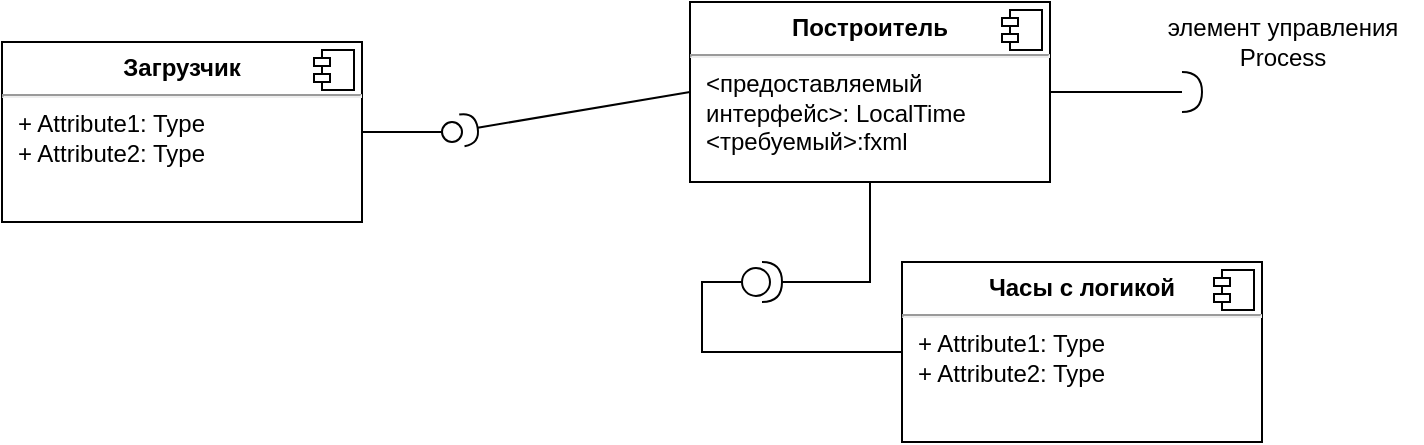 <mxfile version="22.1.3" type="device" pages="4">
  <diagram id="v9AMALxxlqKH1lIf8LhL" name="Д компонентов">
    <mxGraphModel dx="1593" dy="549" grid="1" gridSize="10" guides="1" tooltips="1" connect="1" arrows="1" fold="1" page="1" pageScale="1" pageWidth="827" pageHeight="1169" math="0" shadow="0">
      <root>
        <mxCell id="0" />
        <mxCell id="1" parent="0" />
        <mxCell id="SFJNCCk8OToBk8lXdypf-1" value="&lt;p style=&quot;margin:0px;margin-top:6px;text-align:center;&quot;&gt;&lt;b&gt;Загрузчик&lt;/b&gt;&lt;/p&gt;&lt;hr&gt;&lt;p style=&quot;margin:0px;margin-left:8px;&quot;&gt;+ Attribute1: Type&lt;br&gt;+ Attribute2: Type&lt;/p&gt;" style="align=left;overflow=fill;html=1;dropTarget=0;whiteSpace=wrap;" parent="1" vertex="1">
          <mxGeometry x="-110" y="90" width="180" height="90" as="geometry" />
        </mxCell>
        <mxCell id="SFJNCCk8OToBk8lXdypf-2" value="" style="shape=component;jettyWidth=8;jettyHeight=4;" parent="SFJNCCk8OToBk8lXdypf-1" vertex="1">
          <mxGeometry x="1" width="20" height="20" relative="1" as="geometry">
            <mxPoint x="-24" y="4" as="offset" />
          </mxGeometry>
        </mxCell>
        <mxCell id="SFJNCCk8OToBk8lXdypf-14" style="edgeStyle=orthogonalEdgeStyle;rounded=0;orthogonalLoop=1;jettySize=auto;html=1;exitX=1;exitY=0.5;exitDx=0;exitDy=0;endArrow=none;endFill=0;" parent="1" source="SFJNCCk8OToBk8lXdypf-3" edge="1">
          <mxGeometry relative="1" as="geometry">
            <mxPoint x="480" y="115" as="targetPoint" />
          </mxGeometry>
        </mxCell>
        <mxCell id="SFJNCCk8OToBk8lXdypf-3" value="&lt;p style=&quot;margin:0px;margin-top:6px;text-align:center;&quot;&gt;&lt;b&gt;Построитель&lt;/b&gt;&lt;/p&gt;&lt;hr&gt;&lt;p style=&quot;margin:0px;margin-left:8px;&quot;&gt;&amp;lt;предоставляемый интерфейс&amp;gt;: LocalTime&lt;br&gt;&amp;lt;требуемый&amp;gt;:fxml&lt;/p&gt;" style="align=left;overflow=fill;html=1;dropTarget=0;whiteSpace=wrap;" parent="1" vertex="1">
          <mxGeometry x="234" y="70" width="180" height="90" as="geometry" />
        </mxCell>
        <mxCell id="SFJNCCk8OToBk8lXdypf-4" value="" style="shape=component;jettyWidth=8;jettyHeight=4;" parent="SFJNCCk8OToBk8lXdypf-3" vertex="1">
          <mxGeometry x="1" width="20" height="20" relative="1" as="geometry">
            <mxPoint x="-24" y="4" as="offset" />
          </mxGeometry>
        </mxCell>
        <mxCell id="SFJNCCk8OToBk8lXdypf-7" value="&lt;p style=&quot;margin:0px;margin-top:6px;text-align:center;&quot;&gt;&lt;b&gt;Часы с логикой&lt;/b&gt;&lt;/p&gt;&lt;hr&gt;&lt;p style=&quot;margin:0px;margin-left:8px;&quot;&gt;+ Attribute1: Type&lt;br&gt;+ Attribute2: Type&lt;/p&gt;" style="align=left;overflow=fill;html=1;dropTarget=0;whiteSpace=wrap;" parent="1" vertex="1">
          <mxGeometry x="340" y="200" width="180" height="90" as="geometry" />
        </mxCell>
        <mxCell id="SFJNCCk8OToBk8lXdypf-8" value="" style="shape=component;jettyWidth=8;jettyHeight=4;" parent="SFJNCCk8OToBk8lXdypf-7" vertex="1">
          <mxGeometry x="1" width="20" height="20" relative="1" as="geometry">
            <mxPoint x="-24" y="4" as="offset" />
          </mxGeometry>
        </mxCell>
        <mxCell id="SFJNCCk8OToBk8lXdypf-11" style="edgeStyle=orthogonalEdgeStyle;rounded=0;orthogonalLoop=1;jettySize=auto;html=1;exitX=0;exitY=0.5;exitDx=0;exitDy=0;exitPerimeter=0;endArrow=none;endFill=0;" parent="1" source="SFJNCCk8OToBk8lXdypf-9" target="SFJNCCk8OToBk8lXdypf-7" edge="1">
          <mxGeometry relative="1" as="geometry">
            <mxPoint x="180" y="190" as="targetPoint" />
            <Array as="points">
              <mxPoint x="240" y="210" />
              <mxPoint x="240" y="245" />
            </Array>
          </mxGeometry>
        </mxCell>
        <mxCell id="SFJNCCk8OToBk8lXdypf-12" style="edgeStyle=orthogonalEdgeStyle;rounded=0;orthogonalLoop=1;jettySize=auto;html=1;exitX=1;exitY=0.5;exitDx=0;exitDy=0;exitPerimeter=0;entryX=0.5;entryY=1;entryDx=0;entryDy=0;endArrow=none;endFill=0;" parent="1" source="SFJNCCk8OToBk8lXdypf-9" target="SFJNCCk8OToBk8lXdypf-3" edge="1">
          <mxGeometry relative="1" as="geometry">
            <Array as="points">
              <mxPoint x="280" y="210" />
              <mxPoint x="324" y="210" />
            </Array>
          </mxGeometry>
        </mxCell>
        <mxCell id="SFJNCCk8OToBk8lXdypf-9" value="" style="shape=providedRequiredInterface;html=1;verticalLabelPosition=bottom;sketch=0;" parent="1" vertex="1">
          <mxGeometry x="260" y="200" width="20" height="20" as="geometry" />
        </mxCell>
        <mxCell id="SFJNCCk8OToBk8lXdypf-10" value="" style="shape=requiredInterface;html=1;verticalLabelPosition=bottom;sketch=0;" parent="1" vertex="1">
          <mxGeometry x="480" y="105" width="10" height="20" as="geometry" />
        </mxCell>
        <mxCell id="SFJNCCk8OToBk8lXdypf-15" value="элемент управления &lt;br&gt;Process" style="text;html=1;align=center;verticalAlign=middle;resizable=0;points=[];autosize=1;strokeColor=none;fillColor=none;" parent="1" vertex="1">
          <mxGeometry x="460" y="70" width="140" height="40" as="geometry" />
        </mxCell>
        <mxCell id="SFJNCCk8OToBk8lXdypf-16" value="" style="rounded=0;orthogonalLoop=1;jettySize=auto;html=1;endArrow=none;endFill=0;sketch=0;sourcePerimeterSpacing=0;targetPerimeterSpacing=0;exitX=1;exitY=0.5;exitDx=0;exitDy=0;" parent="1" source="SFJNCCk8OToBk8lXdypf-1" target="SFJNCCk8OToBk8lXdypf-18" edge="1">
          <mxGeometry relative="1" as="geometry">
            <mxPoint x="70" y="185" as="sourcePoint" />
          </mxGeometry>
        </mxCell>
        <mxCell id="SFJNCCk8OToBk8lXdypf-17" value="" style="rounded=0;orthogonalLoop=1;jettySize=auto;html=1;endArrow=halfCircle;endFill=0;endSize=6;strokeWidth=1;sketch=0;exitX=0;exitY=0.5;exitDx=0;exitDy=0;" parent="1" source="SFJNCCk8OToBk8lXdypf-3" target="SFJNCCk8OToBk8lXdypf-18" edge="1">
          <mxGeometry relative="1" as="geometry">
            <mxPoint x="110" y="185" as="sourcePoint" />
            <mxPoint x="120" y="140" as="targetPoint" />
          </mxGeometry>
        </mxCell>
        <mxCell id="SFJNCCk8OToBk8lXdypf-18" value="" style="ellipse;whiteSpace=wrap;html=1;align=center;aspect=fixed;resizable=0;points=[];outlineConnect=0;sketch=0;" parent="1" vertex="1">
          <mxGeometry x="110" y="130" width="10" height="10" as="geometry" />
        </mxCell>
      </root>
    </mxGraphModel>
  </diagram>
  <diagram id="tbYoIxvm8K5A4yucYQRj" name="Д классов">
    <mxGraphModel dx="2194" dy="2149" grid="1" gridSize="10" guides="1" tooltips="1" connect="1" arrows="1" fold="1" page="1" pageScale="1" pageWidth="827" pageHeight="1169" math="0" shadow="0">
      <root>
        <mxCell id="0" />
        <mxCell id="1" parent="0" />
        <mxCell id="1KnPR-oTl1ZoPhUx6Ieb-1" value="Indicator" style="swimlane;fontStyle=1;align=center;verticalAlign=top;childLayout=stackLayout;horizontal=1;startSize=26;horizontalStack=0;resizeParent=1;resizeParentMax=0;resizeLast=0;collapsible=1;marginBottom=0;whiteSpace=wrap;html=1;" parent="1" vertex="1">
          <mxGeometry x="100" y="134" width="209.23" height="162" as="geometry" />
        </mxCell>
        <mxCell id="1KnPR-oTl1ZoPhUx6Ieb-2" value="- timenow: timeNow" style="text;strokeColor=none;fillColor=none;align=left;verticalAlign=top;spacingLeft=4;spacingRight=4;overflow=hidden;rotatable=0;points=[[0,0.5],[1,0.5]];portConstraint=eastwest;whiteSpace=wrap;html=1;" parent="1KnPR-oTl1ZoPhUx6Ieb-1" vertex="1">
          <mxGeometry y="26" width="209.23" height="24" as="geometry" />
        </mxCell>
        <mxCell id="1KnPR-oTl1ZoPhUx6Ieb-6" value="- starttime: long" style="text;strokeColor=none;fillColor=none;align=left;verticalAlign=top;spacingLeft=4;spacingRight=4;overflow=hidden;rotatable=0;points=[[0,0.5],[1,0.5]];portConstraint=eastwest;whiteSpace=wrap;html=1;" parent="1KnPR-oTl1ZoPhUx6Ieb-1" vertex="1">
          <mxGeometry y="50" width="209.23" height="26" as="geometry" />
        </mxCell>
        <mxCell id="1KnPR-oTl1ZoPhUx6Ieb-5" value="+ endtime: long" style="text;strokeColor=none;fillColor=none;align=left;verticalAlign=top;spacingLeft=4;spacingRight=4;overflow=hidden;rotatable=0;points=[[0,0.5],[1,0.5]];portConstraint=eastwest;whiteSpace=wrap;html=1;" parent="1KnPR-oTl1ZoPhUx6Ieb-1" vertex="1">
          <mxGeometry y="76" width="209.23" height="26" as="geometry" />
        </mxCell>
        <mxCell id="1KnPR-oTl1ZoPhUx6Ieb-7" value="# title: String" style="text;strokeColor=none;fillColor=none;align=left;verticalAlign=top;spacingLeft=4;spacingRight=4;overflow=hidden;rotatable=0;points=[[0,0.5],[1,0.5]];portConstraint=eastwest;whiteSpace=wrap;html=1;" parent="1KnPR-oTl1ZoPhUx6Ieb-1" vertex="1">
          <mxGeometry y="102" width="209.23" height="26" as="geometry" />
        </mxCell>
        <mxCell id="1KnPR-oTl1ZoPhUx6Ieb-3" value="" style="line;strokeWidth=1;fillColor=none;align=left;verticalAlign=middle;spacingTop=-1;spacingLeft=3;spacingRight=3;rotatable=0;labelPosition=right;points=[];portConstraint=eastwest;strokeColor=inherit;" parent="1KnPR-oTl1ZoPhUx6Ieb-1" vertex="1">
          <mxGeometry y="128" width="209.23" height="8" as="geometry" />
        </mxCell>
        <mxCell id="1KnPR-oTl1ZoPhUx6Ieb-4" value="+ drawPicture(long): Image" style="text;strokeColor=none;fillColor=none;align=left;verticalAlign=top;spacingLeft=4;spacingRight=4;overflow=hidden;rotatable=0;points=[[0,0.5],[1,0.5]];portConstraint=eastwest;whiteSpace=wrap;html=1;" parent="1KnPR-oTl1ZoPhUx6Ieb-1" vertex="1">
          <mxGeometry y="136" width="209.23" height="26" as="geometry" />
        </mxCell>
        <mxCell id="1KnPR-oTl1ZoPhUx6Ieb-9" value="IIndicator" style="html=1;whiteSpace=wrap;" parent="1" vertex="1">
          <mxGeometry x="390" y="6" width="110" height="50" as="geometry" />
        </mxCell>
        <mxCell id="1KnPR-oTl1ZoPhUx6Ieb-12" value="TimeNow" style="swimlane;fontStyle=0;childLayout=stackLayout;horizontal=1;startSize=26;fillColor=none;horizontalStack=0;resizeParent=1;resizeParentMax=0;resizeLast=0;collapsible=1;marginBottom=0;whiteSpace=wrap;html=1;" parent="1" vertex="1">
          <mxGeometry x="470" y="230" width="140" height="104" as="geometry" />
        </mxCell>
        <mxCell id="1KnPR-oTl1ZoPhUx6Ieb-13" value="+ field: type" style="text;strokeColor=none;fillColor=none;align=left;verticalAlign=top;spacingLeft=4;spacingRight=4;overflow=hidden;rotatable=0;points=[[0,0.5],[1,0.5]];portConstraint=eastwest;whiteSpace=wrap;html=1;" parent="1KnPR-oTl1ZoPhUx6Ieb-12" vertex="1">
          <mxGeometry y="26" width="140" height="26" as="geometry" />
        </mxCell>
        <mxCell id="1KnPR-oTl1ZoPhUx6Ieb-14" value="+ field: type" style="text;strokeColor=none;fillColor=none;align=left;verticalAlign=top;spacingLeft=4;spacingRight=4;overflow=hidden;rotatable=0;points=[[0,0.5],[1,0.5]];portConstraint=eastwest;whiteSpace=wrap;html=1;" parent="1KnPR-oTl1ZoPhUx6Ieb-12" vertex="1">
          <mxGeometry y="52" width="140" height="26" as="geometry" />
        </mxCell>
        <mxCell id="1KnPR-oTl1ZoPhUx6Ieb-15" value="+ field: type" style="text;strokeColor=none;fillColor=none;align=left;verticalAlign=top;spacingLeft=4;spacingRight=4;overflow=hidden;rotatable=0;points=[[0,0.5],[1,0.5]];portConstraint=eastwest;whiteSpace=wrap;html=1;" parent="1KnPR-oTl1ZoPhUx6Ieb-12" vertex="1">
          <mxGeometry y="78" width="140" height="26" as="geometry" />
        </mxCell>
        <mxCell id="1KnPR-oTl1ZoPhUx6Ieb-16" style="edgeStyle=orthogonalEdgeStyle;rounded=0;orthogonalLoop=1;jettySize=auto;html=1;entryX=0.5;entryY=1;entryDx=0;entryDy=0;endArrow=block;endFill=0;" parent="1" source="1KnPR-oTl1ZoPhUx6Ieb-6" target="1KnPR-oTl1ZoPhUx6Ieb-9" edge="1">
          <mxGeometry relative="1" as="geometry" />
        </mxCell>
        <mxCell id="1KnPR-oTl1ZoPhUx6Ieb-17" value="" style="endArrow=block;dashed=1;endFill=0;endSize=12;html=1;rounded=0;exitX=0.5;exitY=0;exitDx=0;exitDy=0;edgeStyle=orthogonalEdgeStyle;entryX=0.5;entryY=1;entryDx=0;entryDy=0;" parent="1" source="1KnPR-oTl1ZoPhUx6Ieb-1" target="1KnPR-oTl1ZoPhUx6Ieb-19" edge="1">
          <mxGeometry width="160" relative="1" as="geometry">
            <mxPoint x="320" y="180" as="sourcePoint" />
            <mxPoint x="245" y="60" as="targetPoint" />
            <Array as="points">
              <mxPoint x="205" y="92" />
              <mxPoint x="245" y="92" />
            </Array>
          </mxGeometry>
        </mxCell>
        <mxCell id="1KnPR-oTl1ZoPhUx6Ieb-19" value="&amp;laquo;interface&amp;raquo;&lt;br&gt;&lt;b&gt;Name&lt;/b&gt;" style="html=1;whiteSpace=wrap;" parent="1" vertex="1">
          <mxGeometry x="190" y="-30" width="110" height="50" as="geometry" />
        </mxCell>
        <mxCell id="1KnPR-oTl1ZoPhUx6Ieb-21" value="1" style="endArrow=open;html=1;endSize=12;startArrow=diamondThin;startSize=14;startFill=0;edgeStyle=orthogonalEdgeStyle;align=left;verticalAlign=bottom;rounded=0;exitX=1;exitY=0.5;exitDx=0;exitDy=0;entryX=0;entryY=0.5;entryDx=0;entryDy=0;" parent="1" source="1KnPR-oTl1ZoPhUx6Ieb-7" target="1KnPR-oTl1ZoPhUx6Ieb-14" edge="1">
          <mxGeometry x="-1" y="3" relative="1" as="geometry">
            <mxPoint x="180" y="320" as="sourcePoint" />
            <mxPoint x="438" y="322" as="targetPoint" />
          </mxGeometry>
        </mxCell>
        <mxCell id="1KnPR-oTl1ZoPhUx6Ieb-22" value="1" style="endArrow=open;html=1;endSize=12;startArrow=diamondThin;startSize=14;startFill=1;edgeStyle=orthogonalEdgeStyle;align=left;verticalAlign=bottom;rounded=0;entryX=1;entryY=0.5;entryDx=0;entryDy=0;" parent="1" target="1KnPR-oTl1ZoPhUx6Ieb-23" edge="1">
          <mxGeometry x="-1" y="10" relative="1" as="geometry">
            <mxPoint x="100" y="215" as="sourcePoint" />
            <mxPoint x="60" y="330" as="targetPoint" />
            <Array as="points">
              <mxPoint x="100" y="215" />
            </Array>
            <mxPoint as="offset" />
          </mxGeometry>
        </mxCell>
        <mxCell id="1KnPR-oTl1ZoPhUx6Ieb-23" value="TitleComment" style="html=1;whiteSpace=wrap;" parent="1" vertex="1">
          <mxGeometry x="-150" y="190" width="110" height="50" as="geometry" />
        </mxCell>
        <mxCell id="1KnPR-oTl1ZoPhUx6Ieb-25" style="edgeStyle=orthogonalEdgeStyle;rounded=0;orthogonalLoop=1;jettySize=auto;html=1;entryX=1;entryY=0.5;entryDx=0;entryDy=0;" parent="1" source="1KnPR-oTl1ZoPhUx6Ieb-24" target="1KnPR-oTl1ZoPhUx6Ieb-4" edge="1">
          <mxGeometry relative="1" as="geometry" />
        </mxCell>
        <mxCell id="1KnPR-oTl1ZoPhUx6Ieb-24" value="MyImage" style="html=1;whiteSpace=wrap;" parent="1" vertex="1">
          <mxGeometry x="210" y="370" width="110" height="50" as="geometry" />
        </mxCell>
      </root>
    </mxGraphModel>
  </diagram>
  <diagram id="sIauiNXIZhM9j56u3tVs" name="Д. состояний">
    <mxGraphModel dx="1126" dy="807" grid="1" gridSize="10" guides="1" tooltips="1" connect="1" arrows="1" fold="1" page="1" pageScale="1" pageWidth="827" pageHeight="1169" math="0" shadow="0">
      <root>
        <mxCell id="0" />
        <mxCell id="1" parent="0" />
        <mxCell id="3bPiilgUSjmd6brlkjs5-1" value="" style="ellipse;html=1;shape=startState;labelBackgroundColor=none;" parent="1" vertex="1">
          <mxGeometry x="190" y="30" width="30" height="30" as="geometry" />
        </mxCell>
        <mxCell id="3bPiilgUSjmd6brlkjs5-2" value="извлечение требований осуществлено" style="edgeStyle=orthogonalEdgeStyle;html=1;verticalAlign=bottom;endArrow=open;endSize=8;rounded=0;labelBackgroundColor=none;fontColor=default;" parent="1" source="3bPiilgUSjmd6brlkjs5-1" edge="1">
          <mxGeometry relative="1" as="geometry">
            <mxPoint x="205" y="120" as="targetPoint" />
            <Array as="points">
              <mxPoint x="205" y="80" />
              <mxPoint x="205" y="80" />
            </Array>
          </mxGeometry>
        </mxCell>
        <mxCell id="3bPiilgUSjmd6brlkjs5-3" value="Пр. Продукт" style="text;html=1;align=center;verticalAlign=middle;resizable=0;points=[];autosize=1;strokeColor=none;fillColor=none;labelBackgroundColor=none;" parent="1" vertex="1">
          <mxGeometry x="235" y="25" width="90" height="30" as="geometry" />
        </mxCell>
        <mxCell id="3bPiilgUSjmd6brlkjs5-8" value="специфицирован" style="swimlane;fontStyle=1;align=center;verticalAlign=middle;childLayout=stackLayout;horizontal=1;startSize=30;horizontalStack=0;resizeParent=0;resizeLast=1;container=0;collapsible=0;rounded=1;arcSize=30;swimlaneFillColor=#ffffc0;dropTarget=0;labelBackgroundColor=none;" parent="1" vertex="1">
          <mxGeometry x="117.5" y="120" width="175" height="100" as="geometry" />
        </mxCell>
        <mxCell id="3bPiilgUSjmd6brlkjs5-9" value="функцинальные требования определены&lt;br&gt;атрибуты качества заданы&lt;br&gt;" style="text;html=1;strokeColor=none;fillColor=none;align=center;verticalAlign=middle;spacingLeft=4;spacingRight=4;whiteSpace=wrap;overflow=hidden;rotatable=0;labelBackgroundColor=none;" parent="3bPiilgUSjmd6brlkjs5-8" vertex="1">
          <mxGeometry y="30" width="175" height="70" as="geometry" />
        </mxCell>
        <mxCell id="3bPiilgUSjmd6brlkjs5-12" style="edgeStyle=orthogonalEdgeStyle;rounded=0;orthogonalLoop=1;jettySize=auto;html=1;labelBackgroundColor=none;fontColor=default;" parent="1" source="3bPiilgUSjmd6brlkjs5-9" edge="1">
          <mxGeometry relative="1" as="geometry">
            <mxPoint x="217.5" y="280" as="targetPoint" />
          </mxGeometry>
        </mxCell>
        <mxCell id="3bPiilgUSjmd6brlkjs5-13" value="проект принят" style="text;html=1;align=center;verticalAlign=middle;resizable=0;points=[];autosize=1;strokeColor=none;fillColor=none;labelBackgroundColor=none;" parent="1" vertex="1">
          <mxGeometry x="220" y="235" width="100" height="30" as="geometry" />
        </mxCell>
        <mxCell id="3bPiilgUSjmd6brlkjs5-14" value="реализован" style="swimlane;fontStyle=1;align=center;verticalAlign=middle;childLayout=stackLayout;horizontal=1;startSize=30;horizontalStack=0;resizeParent=0;resizeLast=1;container=0;collapsible=0;rounded=1;arcSize=30;swimlaneFillColor=#ffffc0;dropTarget=0;labelBackgroundColor=none;" parent="1" vertex="1">
          <mxGeometry x="150" y="400" width="160" height="60" as="geometry" />
        </mxCell>
        <mxCell id="3bPiilgUSjmd6brlkjs5-15" value="код написан&lt;br&gt;тесты пройдены" style="text;html=1;strokeColor=none;fillColor=none;align=center;verticalAlign=middle;spacingLeft=4;spacingRight=4;whiteSpace=wrap;overflow=hidden;rotatable=0;labelBackgroundColor=none;" parent="3bPiilgUSjmd6brlkjs5-14" vertex="1">
          <mxGeometry y="30" width="160" height="30" as="geometry" />
        </mxCell>
        <mxCell id="3bPiilgUSjmd6brlkjs5-16" value="приемочное тестирование закончено" style="edgeStyle=orthogonalEdgeStyle;html=1;verticalAlign=bottom;endArrow=open;endSize=8;rounded=0;entryX=0.5;entryY=0;entryDx=0;entryDy=0;labelBackgroundColor=none;fontColor=default;" parent="1" source="3bPiilgUSjmd6brlkjs5-14" target="3bPiilgUSjmd6brlkjs5-20" edge="1">
          <mxGeometry relative="1" as="geometry">
            <mxPoint x="230" y="560" as="targetPoint" />
            <Array as="points" />
          </mxGeometry>
        </mxCell>
        <mxCell id="3bPiilgUSjmd6brlkjs5-17" value="спроектирован" style="swimlane;fontStyle=1;align=center;verticalAlign=middle;childLayout=stackLayout;horizontal=1;startSize=30;horizontalStack=0;resizeParent=0;resizeLast=1;container=0;collapsible=0;rounded=1;arcSize=30;swimlaneFillColor=#ffffc0;dropTarget=0;labelBackgroundColor=none;" parent="1" vertex="1">
          <mxGeometry x="150" y="280" width="160" height="60" as="geometry" />
        </mxCell>
        <mxCell id="3bPiilgUSjmd6brlkjs5-18" value="архитектурно&amp;nbsp;&lt;br&gt;детально" style="text;html=1;strokeColor=none;fillColor=none;align=center;verticalAlign=middle;spacingLeft=4;spacingRight=4;whiteSpace=wrap;overflow=hidden;rotatable=0;labelBackgroundColor=none;" parent="3bPiilgUSjmd6brlkjs5-17" vertex="1">
          <mxGeometry y="30" width="160" height="30" as="geometry" />
        </mxCell>
        <mxCell id="3bPiilgUSjmd6brlkjs5-19" value="тестовые сценарии выполнены" style="edgeStyle=orthogonalEdgeStyle;html=1;verticalAlign=bottom;endArrow=open;endSize=8;rounded=0;entryX=0.5;entryY=0;entryDx=0;entryDy=0;labelBackgroundColor=none;fontColor=default;" parent="1" source="3bPiilgUSjmd6brlkjs5-17" target="3bPiilgUSjmd6brlkjs5-14" edge="1">
          <mxGeometry relative="1" as="geometry">
            <mxPoint x="420" y="410" as="targetPoint" />
            <Array as="points">
              <mxPoint x="230" y="370" />
              <mxPoint x="230" y="370" />
            </Array>
          </mxGeometry>
        </mxCell>
        <mxCell id="3bPiilgUSjmd6brlkjs5-20" value="аттестован" style="swimlane;fontStyle=1;align=center;verticalAlign=middle;childLayout=stackLayout;horizontal=1;startSize=30;horizontalStack=0;resizeParent=0;resizeLast=1;container=0;collapsible=0;rounded=1;arcSize=30;swimlaneFillColor=#ffffc0;dropTarget=0;labelBackgroundColor=none;" parent="1" vertex="1">
          <mxGeometry x="150" y="510" width="160" height="60" as="geometry" />
        </mxCell>
        <mxCell id="3bPiilgUSjmd6brlkjs5-22" value="" style="edgeStyle=orthogonalEdgeStyle;html=1;verticalAlign=bottom;endArrow=open;endSize=8;rounded=0;entryX=0.5;entryY=0;entryDx=0;entryDy=0;startArrow=none;labelBackgroundColor=none;fontColor=default;" parent="1" source="3bPiilgUSjmd6brlkjs5-30" target="3bPiilgUSjmd6brlkjs5-23" edge="1">
          <mxGeometry relative="1" as="geometry">
            <mxPoint x="240" y="650" as="targetPoint" />
            <Array as="points">
              <mxPoint x="230" y="625" />
              <mxPoint x="240" y="625" />
              <mxPoint x="240" y="650" />
            </Array>
          </mxGeometry>
        </mxCell>
        <mxCell id="3bPiilgUSjmd6brlkjs5-27" style="edgeStyle=orthogonalEdgeStyle;rounded=0;orthogonalLoop=1;jettySize=auto;html=1;entryX=0;entryY=0.25;entryDx=0;entryDy=0;curved=1;labelBackgroundColor=none;fontColor=default;" parent="1" source="3bPiilgUSjmd6brlkjs5-23" target="3bPiilgUSjmd6brlkjs5-9" edge="1">
          <mxGeometry relative="1" as="geometry">
            <Array as="points">
              <mxPoint x="100" y="690" />
              <mxPoint x="100" y="168" />
            </Array>
          </mxGeometry>
        </mxCell>
        <mxCell id="3bPiilgUSjmd6brlkjs5-23" value="рабочее&lt;br&gt;состояния" style="rounded=1;whiteSpace=wrap;html=1;arcSize=40;labelBackgroundColor=none;" parent="1" vertex="1">
          <mxGeometry x="180" y="670" width="120" height="40" as="geometry" />
        </mxCell>
        <mxCell id="3bPiilgUSjmd6brlkjs5-24" value="" style="edgeStyle=orthogonalEdgeStyle;html=1;verticalAlign=bottom;endArrow=open;endSize=8;rounded=0;labelBackgroundColor=none;fontColor=default;" parent="1" source="3bPiilgUSjmd6brlkjs5-23" edge="1">
          <mxGeometry relative="1" as="geometry">
            <mxPoint x="240" y="780" as="targetPoint" />
          </mxGeometry>
        </mxCell>
        <mxCell id="3bPiilgUSjmd6brlkjs5-25" style="edgeStyle=orthogonalEdgeStyle;rounded=0;orthogonalLoop=1;jettySize=auto;html=1;entryX=0.75;entryY=1;entryDx=0;entryDy=0;curved=1;labelBackgroundColor=none;fontColor=default;" parent="1" source="3bPiilgUSjmd6brlkjs5-23" target="3bPiilgUSjmd6brlkjs5-23" edge="1">
          <mxGeometry relative="1" as="geometry" />
        </mxCell>
        <mxCell id="3bPiilgUSjmd6brlkjs5-26" value="Text" style="edgeLabel;html=1;align=center;verticalAlign=middle;resizable=0;points=[];labelBackgroundColor=none;" parent="3bPiilgUSjmd6brlkjs5-25" connectable="0" vertex="1">
          <mxGeometry x="0.037" y="-1" relative="1" as="geometry">
            <mxPoint as="offset" />
          </mxGeometry>
        </mxCell>
        <mxCell id="3bPiilgUSjmd6brlkjs5-28" value="обнаружена ошибка" style="text;html=1;align=center;verticalAlign=middle;resizable=0;points=[];autosize=1;strokeColor=none;fillColor=none;labelBackgroundColor=none;" parent="1" vertex="1">
          <mxGeometry y="475" width="140" height="30" as="geometry" />
        </mxCell>
        <mxCell id="3bPiilgUSjmd6brlkjs5-29" value="" style="ellipse;html=1;shape=endState;labelBackgroundColor=none;" parent="1" vertex="1">
          <mxGeometry x="225" y="780" width="30" height="30" as="geometry" />
        </mxCell>
        <mxCell id="3bPiilgUSjmd6brlkjs5-31" value="" style="edgeStyle=orthogonalEdgeStyle;html=1;verticalAlign=bottom;endArrow=none;endSize=8;rounded=0;entryX=0.5;entryY=0;entryDx=0;entryDy=0;labelBackgroundColor=none;fontColor=default;" parent="1" source="3bPiilgUSjmd6brlkjs5-20" target="3bPiilgUSjmd6brlkjs5-30" edge="1">
          <mxGeometry relative="1" as="geometry">
            <mxPoint x="240" y="670" as="targetPoint" />
            <mxPoint x="230" y="570" as="sourcePoint" />
            <Array as="points" />
          </mxGeometry>
        </mxCell>
        <mxCell id="3bPiilgUSjmd6brlkjs5-30" value="внедрен" style="text;align=center;fontStyle=1;verticalAlign=middle;spacingLeft=3;spacingRight=3;strokeColor=none;rotatable=0;points=[[0,0.5],[1,0.5]];portConstraint=eastwest;html=1;labelBackgroundColor=none;" parent="1" vertex="1">
          <mxGeometry x="180" y="610" width="80" height="26" as="geometry" />
        </mxCell>
        <mxCell id="3bPiilgUSjmd6brlkjs5-32" value="снят с эксплуатации" style="text;align=center;fontStyle=1;verticalAlign=middle;spacingLeft=3;spacingRight=3;strokeColor=none;rotatable=0;points=[[0,0.5],[1,0.5]];portConstraint=eastwest;html=1;labelBackgroundColor=none;" parent="1" vertex="1">
          <mxGeometry x="190" y="730" width="80" height="26" as="geometry" />
        </mxCell>
        <mxCell id="uEcfHRJKwu7Lw1StR_Q4-1" value="" style="ellipse;html=1;shape=startState;labelBackgroundColor=none;fillColor=#0b0a0a;" parent="1" vertex="1">
          <mxGeometry x="560" y="30" width="30" height="30" as="geometry" />
        </mxCell>
        <mxCell id="uEcfHRJKwu7Lw1StR_Q4-2" value="нажата кнопка &quot;Играт" style="edgeStyle=orthogonalEdgeStyle;html=1;verticalAlign=bottom;endArrow=open;endSize=8;rounded=0;labelBackgroundColor=none;fontColor=default;" parent="1" source="uEcfHRJKwu7Lw1StR_Q4-1" edge="1">
          <mxGeometry x="-0.333" y="55" relative="1" as="geometry">
            <mxPoint x="575" y="120" as="targetPoint" />
            <Array as="points">
              <mxPoint x="575" y="80" />
              <mxPoint x="575" y="80" />
            </Array>
            <mxPoint as="offset" />
          </mxGeometry>
        </mxCell>
        <mxCell id="uEcfHRJKwu7Lw1StR_Q4-4" value="запущен" style="swimlane;fontStyle=1;align=center;verticalAlign=middle;childLayout=stackLayout;horizontal=1;startSize=30;horizontalStack=0;resizeParent=0;resizeLast=1;container=0;collapsible=0;rounded=1;arcSize=30;swimlaneFillColor=#ffffc0;dropTarget=0;labelBackgroundColor=none;" parent="1" vertex="1">
          <mxGeometry x="487.5" y="120" width="175" height="100" as="geometry" />
        </mxCell>
        <mxCell id="uEcfHRJKwu7Lw1StR_Q4-5" value="лампочка загорелась&lt;br&gt;проверка наличия монет" style="text;html=1;strokeColor=none;fillColor=none;align=center;verticalAlign=middle;spacingLeft=4;spacingRight=4;whiteSpace=wrap;overflow=hidden;rotatable=0;labelBackgroundColor=none;" parent="uEcfHRJKwu7Lw1StR_Q4-4" vertex="1">
          <mxGeometry y="30" width="175" height="70" as="geometry" />
        </mxCell>
        <mxCell id="uEcfHRJKwu7Lw1StR_Q4-6" style="edgeStyle=orthogonalEdgeStyle;rounded=0;orthogonalLoop=1;jettySize=auto;html=1;labelBackgroundColor=none;fontColor=default;" parent="1" source="uEcfHRJKwu7Lw1StR_Q4-5" edge="1">
          <mxGeometry relative="1" as="geometry">
            <mxPoint x="587.5" y="280" as="targetPoint" />
          </mxGeometry>
        </mxCell>
        <mxCell id="uEcfHRJKwu7Lw1StR_Q4-7" value="монета опущена" style="text;html=1;align=center;verticalAlign=middle;resizable=0;points=[];autosize=1;strokeColor=none;fillColor=none;labelBackgroundColor=none;" parent="1" vertex="1">
          <mxGeometry x="550" y="235" width="120" height="30" as="geometry" />
        </mxCell>
        <mxCell id="uEcfHRJKwu7Lw1StR_Q4-8" value="рабочее" style="swimlane;fontStyle=1;align=center;verticalAlign=middle;childLayout=stackLayout;horizontal=1;startSize=30;horizontalStack=0;resizeParent=0;resizeLast=1;container=0;collapsible=0;rounded=1;arcSize=30;swimlaneFillColor=#ffffc0;dropTarget=0;labelBackgroundColor=none;" parent="1" vertex="1">
          <mxGeometry x="500" y="390" width="210" height="90" as="geometry" />
        </mxCell>
        <mxCell id="uEcfHRJKwu7Lw1StR_Q4-9" value="генерация случайного значения&lt;br&gt;сравнение с выбором" style="text;html=1;strokeColor=none;fillColor=none;align=center;verticalAlign=middle;spacingLeft=4;spacingRight=4;whiteSpace=wrap;overflow=hidden;rotatable=0;labelBackgroundColor=none;" parent="uEcfHRJKwu7Lw1StR_Q4-8" vertex="1">
          <mxGeometry y="30" width="210" height="60" as="geometry" />
        </mxCell>
        <mxCell id="uEcfHRJKwu7Lw1StR_Q4-10" value="игра завершена" style="edgeStyle=orthogonalEdgeStyle;html=1;verticalAlign=bottom;endArrow=open;endSize=8;rounded=0;entryX=0.5;entryY=0;entryDx=0;entryDy=0;labelBackgroundColor=none;fontColor=default;" parent="1" source="uEcfHRJKwu7Lw1StR_Q4-8" edge="1">
          <mxGeometry x="-0.062" y="-5" relative="1" as="geometry">
            <mxPoint x="610" y="555" as="targetPoint" />
            <Array as="points" />
            <mxPoint x="-5" y="-5" as="offset" />
          </mxGeometry>
        </mxCell>
        <mxCell id="uEcfHRJKwu7Lw1StR_Q4-11" value="розыгрыш" style="swimlane;fontStyle=1;align=center;verticalAlign=middle;childLayout=stackLayout;horizontal=1;startSize=30;horizontalStack=0;resizeParent=0;resizeLast=1;container=0;collapsible=0;rounded=1;arcSize=30;swimlaneFillColor=#ffffc0;dropTarget=0;labelBackgroundColor=none;" parent="1" vertex="1">
          <mxGeometry x="520" y="280" width="160" height="60" as="geometry" />
        </mxCell>
        <mxCell id="uEcfHRJKwu7Lw1StR_Q4-12" value="выбор &quot;мешочка&quot;" style="text;html=1;strokeColor=none;fillColor=none;align=center;verticalAlign=middle;spacingLeft=4;spacingRight=4;whiteSpace=wrap;overflow=hidden;rotatable=0;labelBackgroundColor=none;" parent="uEcfHRJKwu7Lw1StR_Q4-11" vertex="1">
          <mxGeometry y="30" width="160" height="30" as="geometry" />
        </mxCell>
        <mxCell id="uEcfHRJKwu7Lw1StR_Q4-13" value="выбор сделан" style="edgeStyle=orthogonalEdgeStyle;html=1;verticalAlign=bottom;endArrow=open;endSize=8;rounded=0;labelBackgroundColor=none;fontColor=default;entryX=0.54;entryY=-0.007;entryDx=0;entryDy=0;entryPerimeter=0;" parent="1" source="uEcfHRJKwu7Lw1StR_Q4-11" target="uEcfHRJKwu7Lw1StR_Q4-8" edge="1">
          <mxGeometry x="-0.045" y="10" relative="1" as="geometry">
            <mxPoint x="605" y="380" as="targetPoint" />
            <Array as="points">
              <mxPoint x="613" y="360" />
              <mxPoint x="613" y="360" />
            </Array>
            <mxPoint as="offset" />
          </mxGeometry>
        </mxCell>
        <mxCell id="uEcfHRJKwu7Lw1StR_Q4-16" style="edgeStyle=orthogonalEdgeStyle;rounded=0;orthogonalLoop=1;jettySize=auto;html=1;entryX=0;entryY=0.25;entryDx=0;entryDy=0;curved=1;labelBackgroundColor=none;fontColor=default;exitX=0;exitY=0.5;exitDx=0;exitDy=0;" parent="1" source="uEcfHRJKwu7Lw1StR_Q4-27" target="uEcfHRJKwu7Lw1StR_Q4-5" edge="1">
          <mxGeometry relative="1" as="geometry">
            <Array as="points">
              <mxPoint x="530" y="690" />
              <mxPoint x="390" y="690" />
              <mxPoint x="390" y="168" />
            </Array>
            <mxPoint x="550" y="690" as="sourcePoint" />
          </mxGeometry>
        </mxCell>
        <mxCell id="uEcfHRJKwu7Lw1StR_Q4-29" value="нажата кнопка&lt;br&gt;Играть снова" style="edgeLabel;html=1;align=center;verticalAlign=middle;resizable=0;points=[];" parent="uEcfHRJKwu7Lw1StR_Q4-16" connectable="0" vertex="1">
          <mxGeometry x="0.08" relative="1" as="geometry">
            <mxPoint as="offset" />
          </mxGeometry>
        </mxCell>
        <mxCell id="uEcfHRJKwu7Lw1StR_Q4-21" value="" style="ellipse;html=1;shape=endState;labelBackgroundColor=none;" parent="1" vertex="1">
          <mxGeometry x="595" y="730" width="30" height="30" as="geometry" />
        </mxCell>
        <mxCell id="uEcfHRJKwu7Lw1StR_Q4-23" value="нажата кнопка &lt;br&gt;Забрать монеты" style="text;align=center;fontStyle=1;verticalAlign=middle;spacingLeft=3;spacingRight=3;strokeColor=none;rotatable=0;points=[[0,0.5],[1,0.5]];portConstraint=eastwest;html=1;labelBackgroundColor=none;" parent="1" vertex="1">
          <mxGeometry x="565" y="644" width="85" height="66" as="geometry" />
        </mxCell>
        <mxCell id="uEcfHRJKwu7Lw1StR_Q4-26" value="результирующее" style="swimlane;fontStyle=1;align=center;verticalAlign=middle;childLayout=stackLayout;horizontal=1;startSize=30;horizontalStack=0;resizeParent=0;resizeLast=1;container=0;fontColor=#000000;collapsible=0;rounded=1;arcSize=30;strokeColor=#ff0000;fillColor=#ffffc0;swimlaneFillColor=#ffffc0;dropTarget=0;" parent="1" vertex="1">
          <mxGeometry x="530" y="550" width="160" height="80" as="geometry" />
        </mxCell>
        <mxCell id="uEcfHRJKwu7Lw1StR_Q4-27" value="вывод сообщения\монет&lt;br&gt;ожидание следующего действия&lt;br&gt;" style="text;html=1;strokeColor=none;fillColor=none;align=center;verticalAlign=middle;spacingLeft=4;spacingRight=4;whiteSpace=wrap;overflow=hidden;rotatable=0;fontColor=#000000;" parent="uEcfHRJKwu7Lw1StR_Q4-26" vertex="1">
          <mxGeometry y="30" width="160" height="50" as="geometry" />
        </mxCell>
        <mxCell id="uEcfHRJKwu7Lw1StR_Q4-28" value="" style="edgeStyle=orthogonalEdgeStyle;html=1;verticalAlign=bottom;endArrow=open;endSize=8;strokeColor=#ff0000;rounded=0;entryX=0.5;entryY=0;entryDx=0;entryDy=0;" parent="1" source="uEcfHRJKwu7Lw1StR_Q4-26" target="uEcfHRJKwu7Lw1StR_Q4-21" edge="1">
          <mxGeometry relative="1" as="geometry">
            <mxPoint x="610" y="670" as="targetPoint" />
          </mxGeometry>
        </mxCell>
      </root>
    </mxGraphModel>
  </diagram>
  <diagram id="hzB8VVGszMfoKy7h70cb" name="Д.Классов (Спецификация)">
    <mxGraphModel dx="957" dy="686" grid="1" gridSize="10" guides="1" tooltips="1" connect="1" arrows="1" fold="1" page="1" pageScale="1" pageWidth="827" pageHeight="1169" math="0" shadow="0">
      <root>
        <mxCell id="7CJyA0cYNAnLvhlfi3I6-0" />
        <mxCell id="7CJyA0cYNAnLvhlfi3I6-1" parent="7CJyA0cYNAnLvhlfi3I6-0" />
        <mxCell id="7CJyA0cYNAnLvhlfi3I6-2" value="&lt;p style=&quot;margin: 0px ; margin-top: 4px ; text-align: center&quot;&gt;&lt;b&gt;Спецификация&lt;/b&gt;&lt;/p&gt;&lt;hr size=&quot;1&quot;&gt;&lt;p style=&quot;margin: 0px ; margin-left: 4px&quot;&gt;+ DateTime Дата выдачи&lt;/p&gt;&lt;p style=&quot;margin: 0px ; margin-left: 4px&quot;&gt;+ String Статус&lt;/p&gt;&lt;p style=&quot;margin: 0px ; margin-left: 4px&quot;&gt;+ String Область применения&lt;/p&gt;&lt;p style=&quot;margin: 0px ; margin-left: 4px&quot;&gt;+ Object Сведения об организации&lt;/p&gt;&lt;p style=&quot;margin: 0px ; margin-left: 4px&quot;&gt;+ ArrayList&amp;lt;String&amp;gt; Ссылки&lt;/p&gt;&lt;p style=&quot;margin: 0px ; margin-left: 4px&quot;&gt;+ Object Сведение об органе&lt;/p&gt;&lt;p style=&quot;margin: 0px ; margin-left: 4px&quot;&gt;+ Object Основная часть&lt;/p&gt;&lt;p style=&quot;margin: 0px ; margin-left: 4px&quot;&gt;+ ArrayList&amp;lt;Object&amp;gt;Требования к достоверности&lt;/p&gt;&lt;p style=&quot;margin: 0px ; margin-left: 4px&quot;&gt;+ ArrayList&amp;lt;Object&amp;gt; Условия&lt;/p&gt;&lt;p style=&quot;margin: 0px ; margin-left: 4px&quot;&gt;+ ArrayList&amp;lt;Object&amp;gt; Ограничения&lt;/p&gt;&lt;p style=&quot;margin: 0px ; margin-left: 4px&quot;&gt;+ ArratList&amp;lt;Object&amp;gt; Характеристики&lt;/p&gt;&lt;p style=&quot;margin: 0px ; margin-left: 4px&quot;&gt;+ Object История внесения изменения&lt;/p&gt;&lt;hr size=&quot;1&quot;&gt;&lt;p style=&quot;margin: 0px ; margin-left: 4px&quot;&gt;+ Void Спецификация (Дата выдачи, Статус, Область&amp;nbsp;&lt;/p&gt;&lt;p style=&quot;margin: 0px ; margin-left: 4px&quot;&gt;применения, сведения об организации, сведение об органе,&lt;/p&gt;&lt;p style=&quot;margin: 0px ; margin-left: 4px&quot;&gt;)&lt;/p&gt;" style="verticalAlign=top;align=left;overflow=fill;fontSize=12;fontFamily=Helvetica;html=1;" parent="7CJyA0cYNAnLvhlfi3I6-1" vertex="1">
          <mxGeometry x="140" y="300" width="400" height="280" as="geometry" />
        </mxCell>
      </root>
    </mxGraphModel>
  </diagram>
</mxfile>
